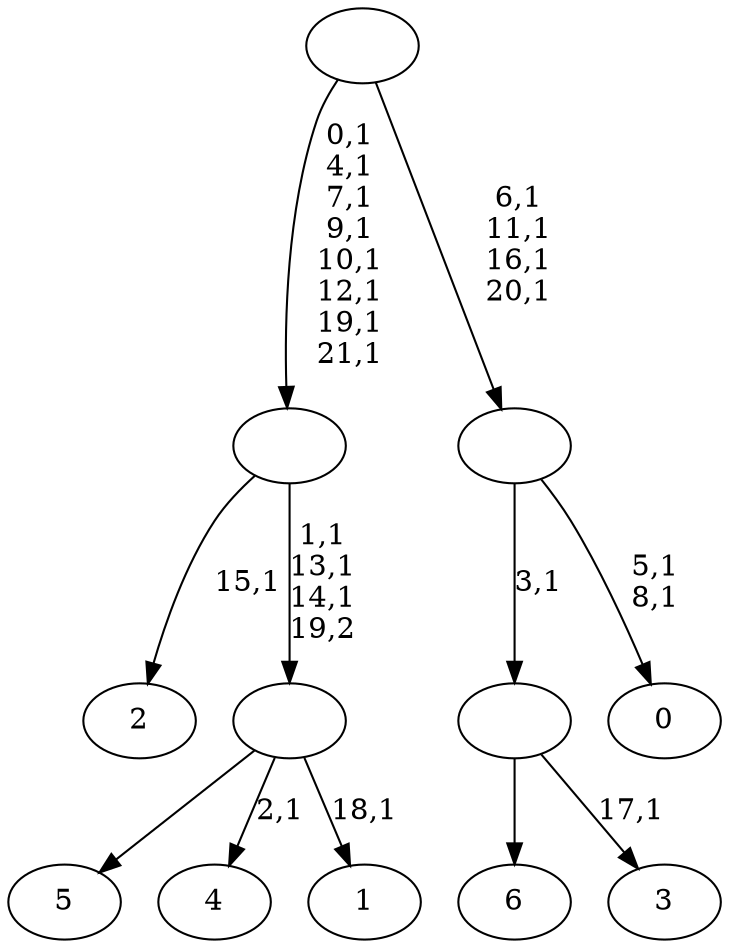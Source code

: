 digraph T {
	29 [label="6"]
	28 [label="5"]
	27 [label="4"]
	25 [label="3"]
	23 [label=""]
	22 [label="2"]
	20 [label="1"]
	18 [label=""]
	15 [label=""]
	7 [label="0"]
	4 [label=""]
	0 [label=""]
	23 -> 25 [label="17,1"]
	23 -> 29 [label=""]
	18 -> 20 [label="18,1"]
	18 -> 27 [label="2,1"]
	18 -> 28 [label=""]
	15 -> 18 [label="1,1\n13,1\n14,1\n19,2"]
	15 -> 22 [label="15,1"]
	4 -> 7 [label="5,1\n8,1"]
	4 -> 23 [label="3,1"]
	0 -> 4 [label="6,1\n11,1\n16,1\n20,1"]
	0 -> 15 [label="0,1\n4,1\n7,1\n9,1\n10,1\n12,1\n19,1\n21,1"]
}
